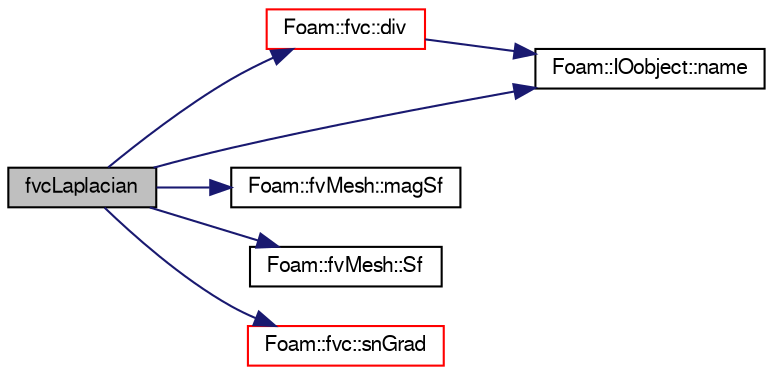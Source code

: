 digraph "fvcLaplacian"
{
  bgcolor="transparent";
  edge [fontname="FreeSans",fontsize="10",labelfontname="FreeSans",labelfontsize="10"];
  node [fontname="FreeSans",fontsize="10",shape=record];
  rankdir="LR";
  Node1874 [label="fvcLaplacian",height=0.2,width=0.4,color="black", fillcolor="grey75", style="filled", fontcolor="black"];
  Node1874 -> Node1875 [color="midnightblue",fontsize="10",style="solid",fontname="FreeSans"];
  Node1875 [label="Foam::fvc::div",height=0.2,width=0.4,color="red",URL="$a21134.html#a585533948ad80abfe589d920c641f251"];
  Node1875 -> Node1876 [color="midnightblue",fontsize="10",style="solid",fontname="FreeSans"];
  Node1876 [label="Foam::IOobject::name",height=0.2,width=0.4,color="black",URL="$a26142.html#acc80e00a8ac919288fb55bd14cc88bf6",tooltip="Return name. "];
  Node1874 -> Node1900 [color="midnightblue",fontsize="10",style="solid",fontname="FreeSans"];
  Node1900 [label="Foam::fvMesh::magSf",height=0.2,width=0.4,color="black",URL="$a22766.html#ae208119f0287991ffba40fb6fecbb365",tooltip="Return cell face area magnitudes. "];
  Node1874 -> Node1876 [color="midnightblue",fontsize="10",style="solid",fontname="FreeSans"];
  Node1874 -> Node2010 [color="midnightblue",fontsize="10",style="solid",fontname="FreeSans"];
  Node2010 [label="Foam::fvMesh::Sf",height=0.2,width=0.4,color="black",URL="$a22766.html#aa12aaa436e7e8ddf2635204f3ab873fa",tooltip="Return cell face area vectors. "];
  Node1874 -> Node2177 [color="midnightblue",fontsize="10",style="solid",fontname="FreeSans"];
  Node2177 [label="Foam::fvc::snGrad",height=0.2,width=0.4,color="red",URL="$a21134.html#a15da734ee906cb52cf17937ab84c41a0"];
}
